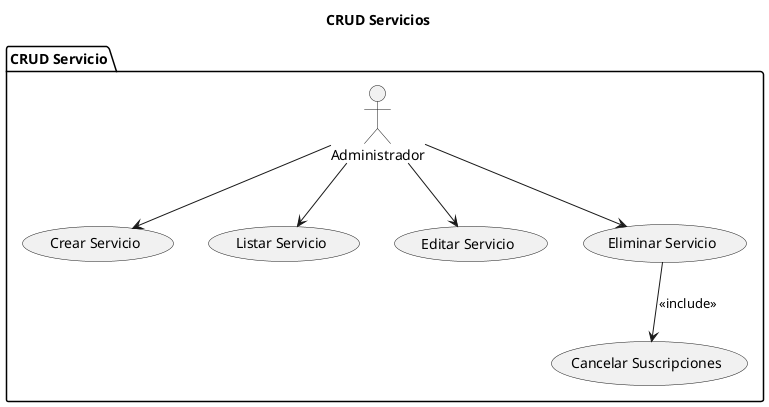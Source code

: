 @startuml CRUD_Service

title CRUD Servicios

folder "CRUD Servicio" {

    actor Administrador

    Administrador --> (Crear Servicio)
    Administrador --> (Listar Servicio)
    Administrador --> (Editar Servicio)
    Administrador --> (Eliminar Servicio)
    (Eliminar Servicio) --> (Cancelar Suscripciones) : <<include>>

}

@enduml